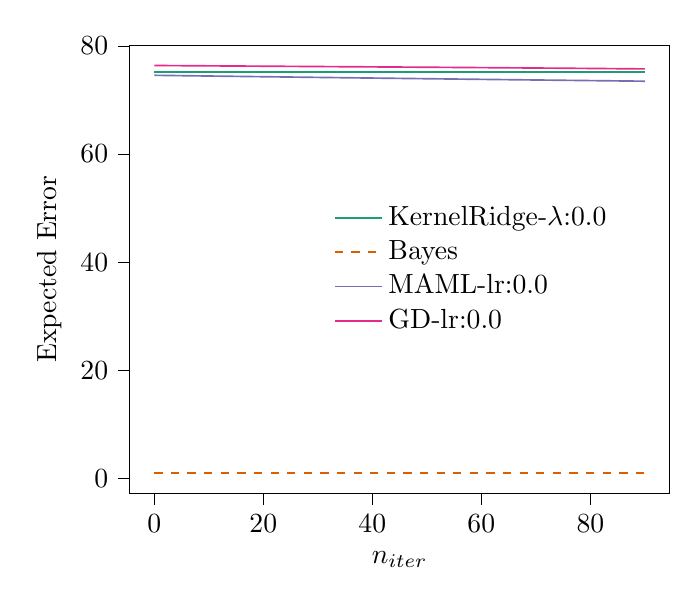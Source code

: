 % This file was created with tikzplotlib v0.10.1.
\begin{tikzpicture}

\definecolor{chocolate217952}{RGB}{217,95,2}
\definecolor{darkcyan27158119}{RGB}{27,158,119}
\definecolor{darkgray176}{RGB}{176,176,176}
\definecolor{deeppink23141138}{RGB}{231,41,138}
\definecolor{lightslategray117112179}{RGB}{117,112,179}

\begin{axis}[
legend cell align={left},
legend style={fill opacity=0.8, draw opacity=1, text opacity=1, at={(0.91,0.5)}, anchor=east, draw=none},
tick align=outside,
tick pos=left,
x grid style={darkgray176},
xlabel={\(\displaystyle n_{iter}\)},
xmin=-4.5, xmax=94.5,
xtick style={color=black},
y grid style={darkgray176},
ylabel={Expected Error},
ymin=-2.769, ymax=80.128,
ytick style={color=black}
]
\addplot [semithick, darkcyan27158119]
table {%
0 75.2
10 75.2
20 75.2
30 75.2
40 75.2
50 75.2
60 75.2
70 75.2
80 75.2
90 75.2
};
\addlegendentry{KernelRidge-$\lambda$:0.0}
\addplot [semithick, chocolate217952, dashed]
table {%
0 0.999
10 0.999
20 0.999
30 0.999
40 0.999
50 0.999
60 0.999
70 0.999
80 0.999
90 0.999
};
\addlegendentry{Bayes}
\addplot [semithick, lightslategray117112179]
table {%
0 74.546
10 74.414
20 74.286
30 74.16
40 74.036
50 73.915
60 73.797
70 73.681
80 73.567
90 73.455
};
\addlegendentry{MAML-lr:0.0}
\addplot [semithick, deeppink23141138]
table {%
0 76.36
10 76.295
20 76.231
30 76.167
40 76.103
50 76.037
60 75.967
70 75.893
80 75.814
90 75.728
};
\addlegendentry{GD-lr:0.0}
\end{axis}

\end{tikzpicture}
